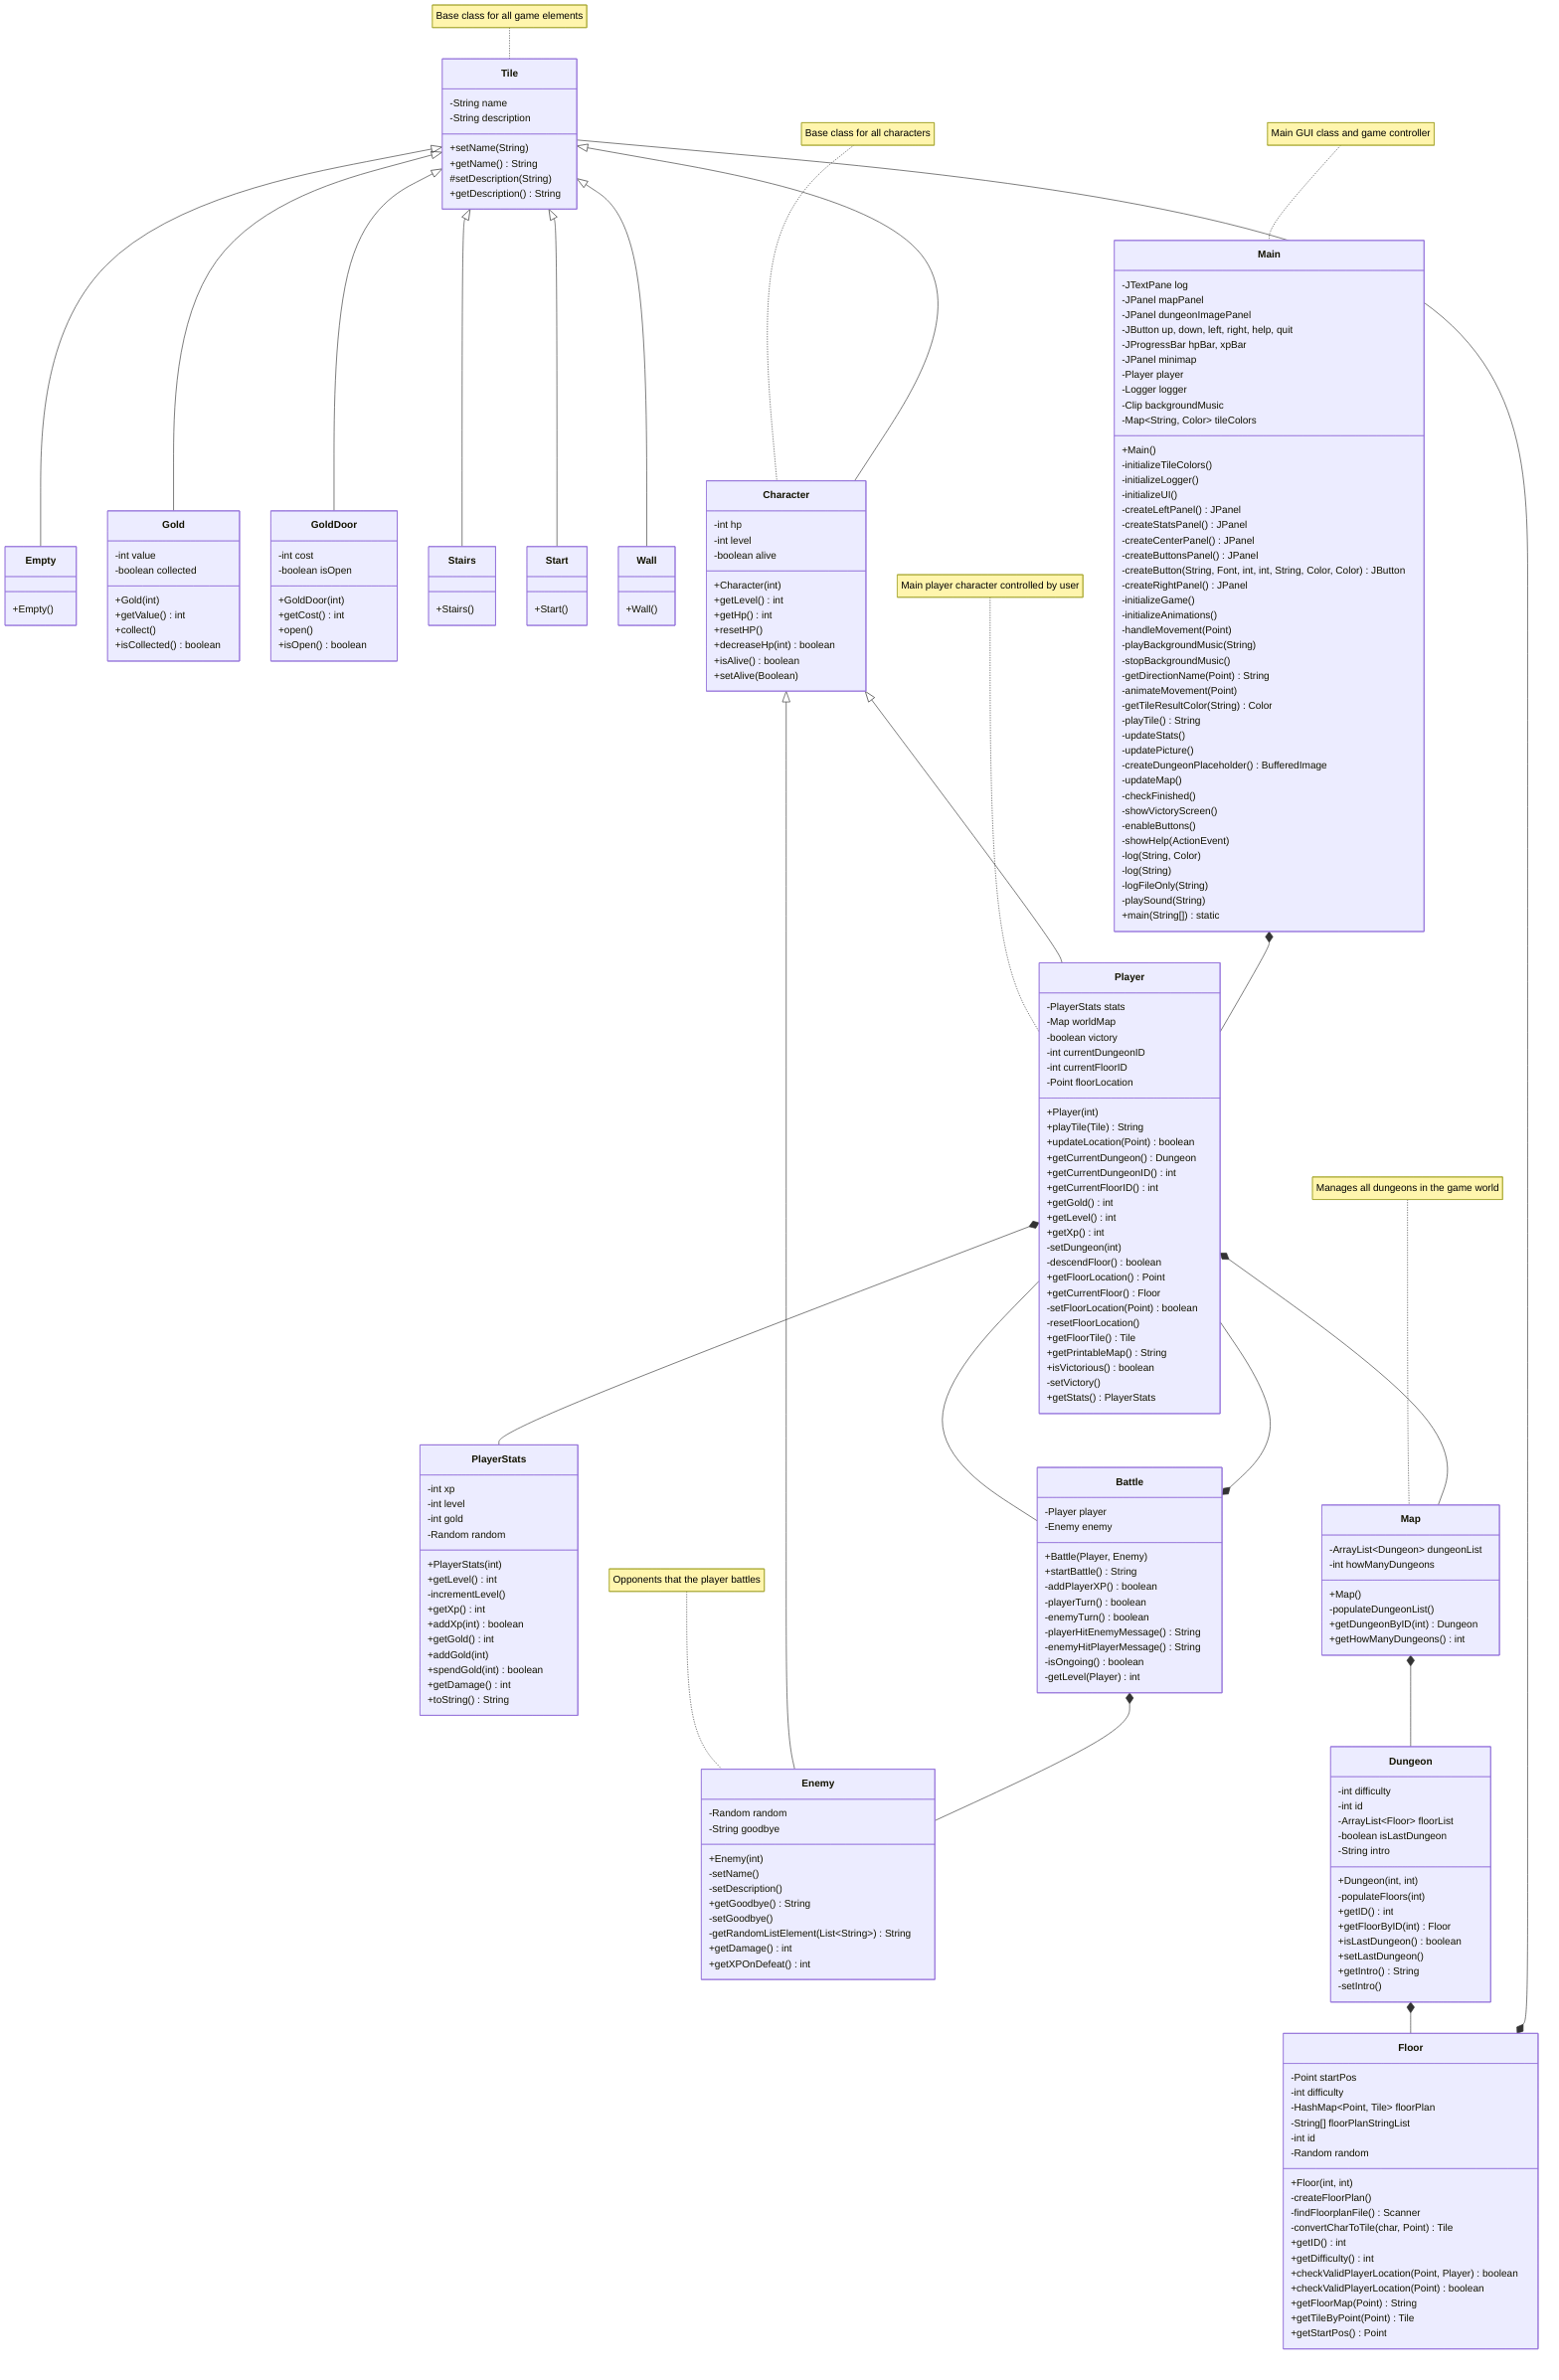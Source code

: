 classDiagram
    %% Base classes
    class Tile {
        -String name
        -String description
        +setName(String)
        +getName() String
        #setDescription(String)
        +getDescription() String
    }
    
    %% Tile subclasses
    class Empty {
        +Empty()
    }
    class Gold {
        -int value
        -boolean collected
        +Gold(int)
        +getValue() int
        +collect()
        +isCollected() boolean
    }
    class GoldDoor {
        -int cost
        -boolean isOpen
        +GoldDoor(int)
        +getCost() int
        +open()
        +isOpen() boolean
    }
    class Stairs {
        +Stairs()
    }
    class Start {
        +Start()
    }
    class Wall {
        +Wall()
    }
    
    %% Character hierarchy
    class Character {
        -int hp
        -int level
        -boolean alive
        +Character(int)
        +getLevel() int
        +getHp() int
        +resetHP()
        +decreaseHp(int) boolean
        +isAlive() boolean
        +setAlive(Boolean)
    }
    
    class Enemy {
        -Random random
        -String goodbye
        +Enemy(int)
        -setName()
        -setDescription()
        +getGoodbye() String
        -setGoodbye()
        -getRandomListElement(List~String~) String
        +getDamage() int
        +getXPOnDefeat() int
    }
    
    class Player {
        -PlayerStats stats
        -Map worldMap
        -boolean victory
        -int currentDungeonID
        -int currentFloorID
        -Point floorLocation
        +Player(int)
        +playTile(Tile) String
        +updateLocation(Point) boolean
        +getCurrentDungeon() Dungeon
        +getCurrentDungeonID() int
        +getCurrentFloorID() int
        +getGold() int
        +getLevel() int
        +getXp() int
        -setDungeon(int)
        -descendFloor() boolean
        +getFloorLocation() Point
        +getCurrentFloor() Floor
        -setFloorLocation(Point) boolean
        -resetFloorLocation()
        +getFloorTile() Tile
        +getPrintableMap() String
        +isVictorious() boolean
        -setVictory()
        +getStats() PlayerStats
    }
    
    class PlayerStats {
        -int xp
        -int level
        -int gold
        -Random random
        +PlayerStats(int)
        +getLevel() int
        -incrementLevel()
        +getXp() int
        +addXp(int) boolean
        +getGold() int
        +addGold(int)
        +spendGold(int) boolean
        +getDamage() int
        +toString() String
    }
    
    class Battle {
        -Player player
        -Enemy enemy
        +Battle(Player, Enemy)
        +startBattle() String
        -addPlayerXP() boolean
        -playerTurn() boolean
        -enemyTurn() boolean
        -playerHitEnemyMessage() String
        -enemyHitPlayerMessage() String
        -isOngoing() boolean
        -getLevel(Player) int
    }
    
    %% Location classes
    class Map {
        -ArrayList~Dungeon~ dungeonList
        -int howManyDungeons
        +Map()
        -populateDungeonList()
        +getDungeonByID(int) Dungeon
        +getHowManyDungeons() int
    }
    
    class Dungeon {
        -int difficulty
        -int id
        -ArrayList~Floor~ floorList
        -boolean isLastDungeon
        -String intro
        +Dungeon(int, int)
        -populateFloors(int)
        +getID() int
        +getFloorByID(int) Floor
        +isLastDungeon() boolean
        +setLastDungeon()
        +getIntro() String
        -setIntro()
    }
    
    class Floor {
        -Point startPos
        -int difficulty
        -HashMap~Point, Tile~ floorPlan
        -String[] floorPlanStringList
        -int id
        -Random random
        +Floor(int, int)
        -createFloorPlan()
        -findFloorplanFile() Scanner
        -convertCharToTile(char, Point) Tile
        +getID() int
        +getDifficulty() int
        +checkValidPlayerLocation(Point, Player) boolean
        +checkValidPlayerLocation(Point) boolean
        +getFloorMap(Point) String
        +getTileByPoint(Point) Tile
        +getStartPos() Point
    }
    
    %% GUI classes
    class Main {
        -JTextPane log
        -JPanel mapPanel
        -JPanel dungeonImagePanel
        -JButton up, down, left, right, help, quit
        -JProgressBar hpBar, xpBar
        -JPanel minimap
        -Player player
        -Logger logger
        -Clip backgroundMusic
        -Map~String, Color~ tileColors
        +Main()
        -initializeTileColors()
        -initializeLogger()
        -initializeUI()
        -createLeftPanel() JPanel
        -createStatsPanel() JPanel
        -createCenterPanel() JPanel
        -createButtonsPanel() JPanel
        -createButton(String, Font, int, int, String, Color, Color) JButton
        -createRightPanel() JPanel
        -initializeGame()
        -initializeAnimations()
        -handleMovement(Point)
        -playBackgroundMusic(String)
        -stopBackgroundMusic()
        -getDirectionName(Point) String
        -animateMovement(Point)
        -getTileResultColor(String) Color
        -playTile() String
        -updateStats()
        -updatePicture()
        -createDungeonPlaceholder() BufferedImage
        -updateMap()
        -checkFinished()
        -showVictoryScreen()
        -enableButtons()
        -showHelp(ActionEvent)
        -log(String, Color)
        -log(String)
        -logFileOnly(String)
        -playSound(String)
        +main(String[]) static
    }
    
    %% Relationships
    Tile <|-- Empty
    Tile <|-- Gold
    Tile <|-- GoldDoor
    Tile <|-- Stairs
    Tile <|-- Start
    Tile <|-- Wall
    Tile <|-- Character
    
    Character <|-- Enemy
    Character <|-- Player
    
    Player *-- PlayerStats
    Player *-- Map
    Player -- Battle
    
    Map *-- Dungeon
    Dungeon *-- Floor
    Floor *-- Tile
    
    Main *-- Player
    Battle *-- Player
    Battle *-- Enemy
    
    %% Notes
    note for Tile "Base class for all game elements"
    note for Character "Base class for all characters"
    note for Player "Main player character controlled by user"
    note for Enemy "Opponents that the player battles"
    note for Map "Manages all dungeons in the game world"
    note for Main "Main GUI class and game controller"
